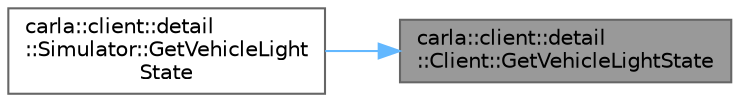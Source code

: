 digraph "carla::client::detail::Client::GetVehicleLightState"
{
 // INTERACTIVE_SVG=YES
 // LATEX_PDF_SIZE
  bgcolor="transparent";
  edge [fontname=Helvetica,fontsize=10,labelfontname=Helvetica,labelfontsize=10];
  node [fontname=Helvetica,fontsize=10,shape=box,height=0.2,width=0.4];
  rankdir="RL";
  Node1 [id="Node000001",label="carla::client::detail\l::Client::GetVehicleLightState",height=0.2,width=0.4,color="gray40", fillcolor="grey60", style="filled", fontcolor="black",tooltip=" "];
  Node1 -> Node2 [id="edge1_Node000001_Node000002",dir="back",color="steelblue1",style="solid",tooltip=" "];
  Node2 [id="Node000002",label="carla::client::detail\l::Simulator::GetVehicleLight\lState",height=0.2,width=0.4,color="grey40", fillcolor="white", style="filled",URL="$df/df3/classcarla_1_1client_1_1detail_1_1Simulator.html#a0be427dc6afbbcf7f036273e3e659c0a",tooltip=" "];
}
